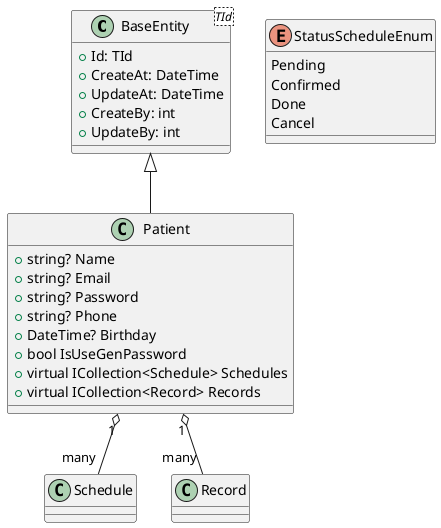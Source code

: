 @startuml
class BaseEntity<TId>{
+ Id: TId
+ CreateAt: DateTime
+ UpdateAt: DateTime
+ CreateBy: int
+ UpdateBy: int
}


class Patient                {
  + string? Name
  + string? Email
  + string? Password
  + string? Phone
  + DateTime? Birthday
  + bool IsUseGenPassword
  + virtual ICollection<Schedule> Schedules
  + virtual ICollection<Record> Records
}
BaseEntity <|-- Patient

Patient "1" o-- "many" Schedule
Patient "1" o-- "many" Record

enum StatusScheduleEnum
{
    Pending
    Confirmed
    Done
    Cancel
}
@enduml
